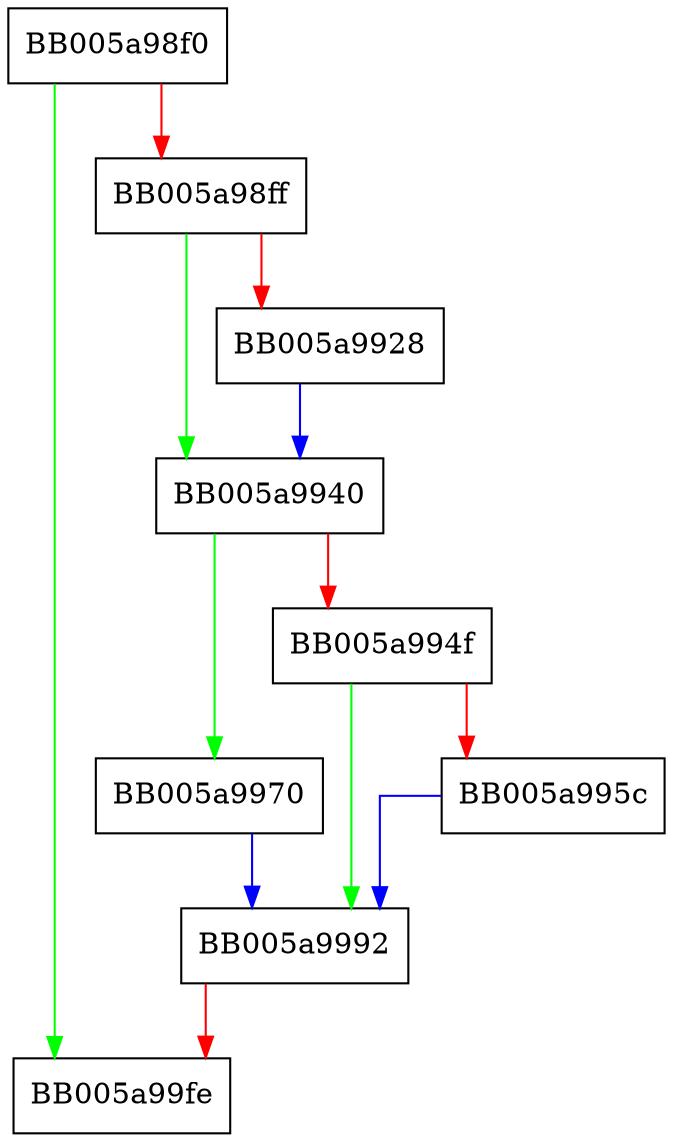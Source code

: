 digraph ERR_new {
  node [shape="box"];
  graph [splines=ortho];
  BB005a98f0 -> BB005a99fe [color="green"];
  BB005a98f0 -> BB005a98ff [color="red"];
  BB005a98ff -> BB005a9940 [color="green"];
  BB005a98ff -> BB005a9928 [color="red"];
  BB005a9928 -> BB005a9940 [color="blue"];
  BB005a9940 -> BB005a9970 [color="green"];
  BB005a9940 -> BB005a994f [color="red"];
  BB005a994f -> BB005a9992 [color="green"];
  BB005a994f -> BB005a995c [color="red"];
  BB005a995c -> BB005a9992 [color="blue"];
  BB005a9970 -> BB005a9992 [color="blue"];
  BB005a9992 -> BB005a99fe [color="red"];
}